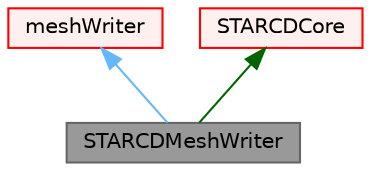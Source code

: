 digraph "STARCDMeshWriter"
{
 // LATEX_PDF_SIZE
  bgcolor="transparent";
  edge [fontname=Helvetica,fontsize=10,labelfontname=Helvetica,labelfontsize=10];
  node [fontname=Helvetica,fontsize=10,shape=box,height=0.2,width=0.4];
  Node1 [id="Node000001",label="STARCDMeshWriter",height=0.2,width=0.4,color="gray40", fillcolor="grey60", style="filled", fontcolor="black",tooltip="Writes polyMesh in PROSTAR (v4) bnd/cel/vrt format."];
  Node2 -> Node1 [id="edge1_Node000001_Node000002",dir="back",color="steelblue1",style="solid",tooltip=" "];
  Node2 [id="Node000002",label="meshWriter",height=0.2,width=0.4,color="red", fillcolor="#FFF0F0", style="filled",URL="$classFoam_1_1meshWriter.html",tooltip="Write OpenFOAM meshes and/or results to another CFD format."];
  Node27 -> Node1 [id="edge2_Node000001_Node000027",dir="back",color="darkgreen",style="solid",tooltip=" "];
  Node27 [id="Node000027",label="STARCDCore",height=0.2,width=0.4,color="red", fillcolor="#FFF0F0", style="filled",URL="$classFoam_1_1fileFormats_1_1STARCDCore.html",tooltip="Core routines used when reading/writing PROSTAR vrt/cel/bnd files."];
}
